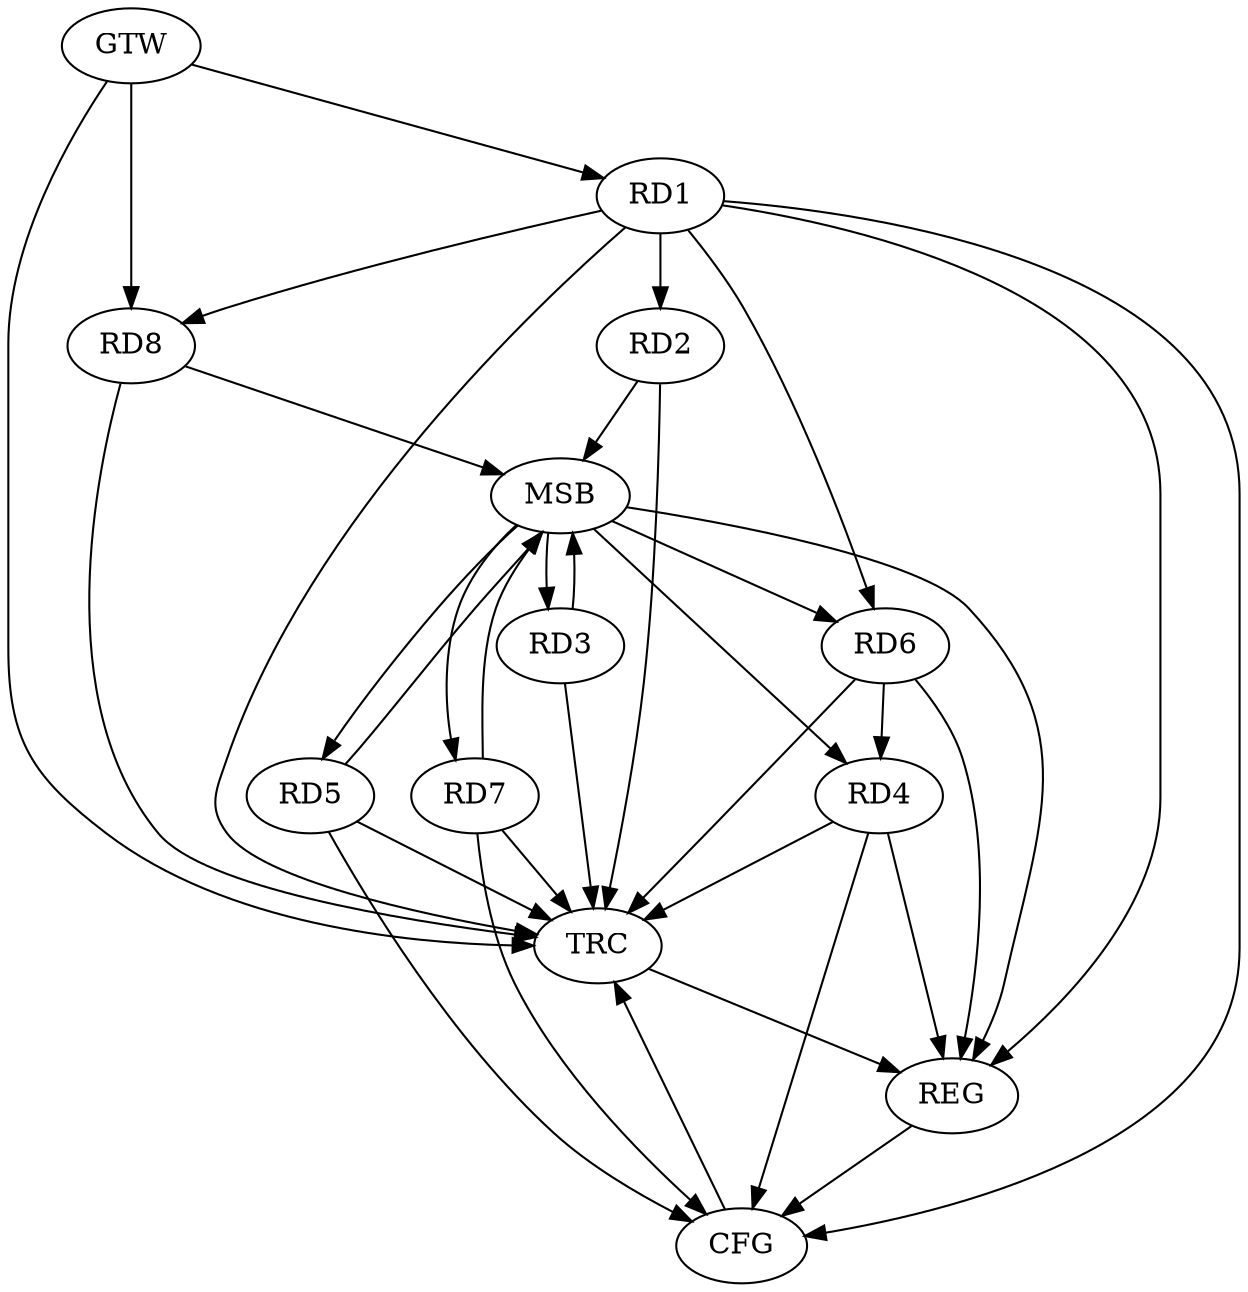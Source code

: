 strict digraph G {
  RD1 [ label="RD1" ];
  RD2 [ label="RD2" ];
  RD3 [ label="RD3" ];
  RD4 [ label="RD4" ];
  RD5 [ label="RD5" ];
  RD6 [ label="RD6" ];
  RD7 [ label="RD7" ];
  RD8 [ label="RD8" ];
  GTW [ label="GTW" ];
  REG [ label="REG" ];
  MSB [ label="MSB" ];
  CFG [ label="CFG" ];
  TRC [ label="TRC" ];
  RD1 -> RD6;
  RD6 -> RD4;
  GTW -> RD1;
  GTW -> RD8;
  RD1 -> REG;
  RD4 -> REG;
  RD6 -> REG;
  RD2 -> MSB;
  MSB -> RD3;
  MSB -> RD6;
  MSB -> REG;
  RD3 -> MSB;
  RD5 -> MSB;
  MSB -> RD7;
  RD7 -> MSB;
  RD8 -> MSB;
  MSB -> RD4;
  MSB -> RD5;
  RD4 -> CFG;
  RD7 -> CFG;
  RD1 -> CFG;
  RD5 -> CFG;
  REG -> CFG;
  RD1 -> TRC;
  RD2 -> TRC;
  RD3 -> TRC;
  RD4 -> TRC;
  RD5 -> TRC;
  RD6 -> TRC;
  RD7 -> TRC;
  RD8 -> TRC;
  GTW -> TRC;
  CFG -> TRC;
  TRC -> REG;
  RD1 -> RD2;
  RD1 -> RD8;
}
